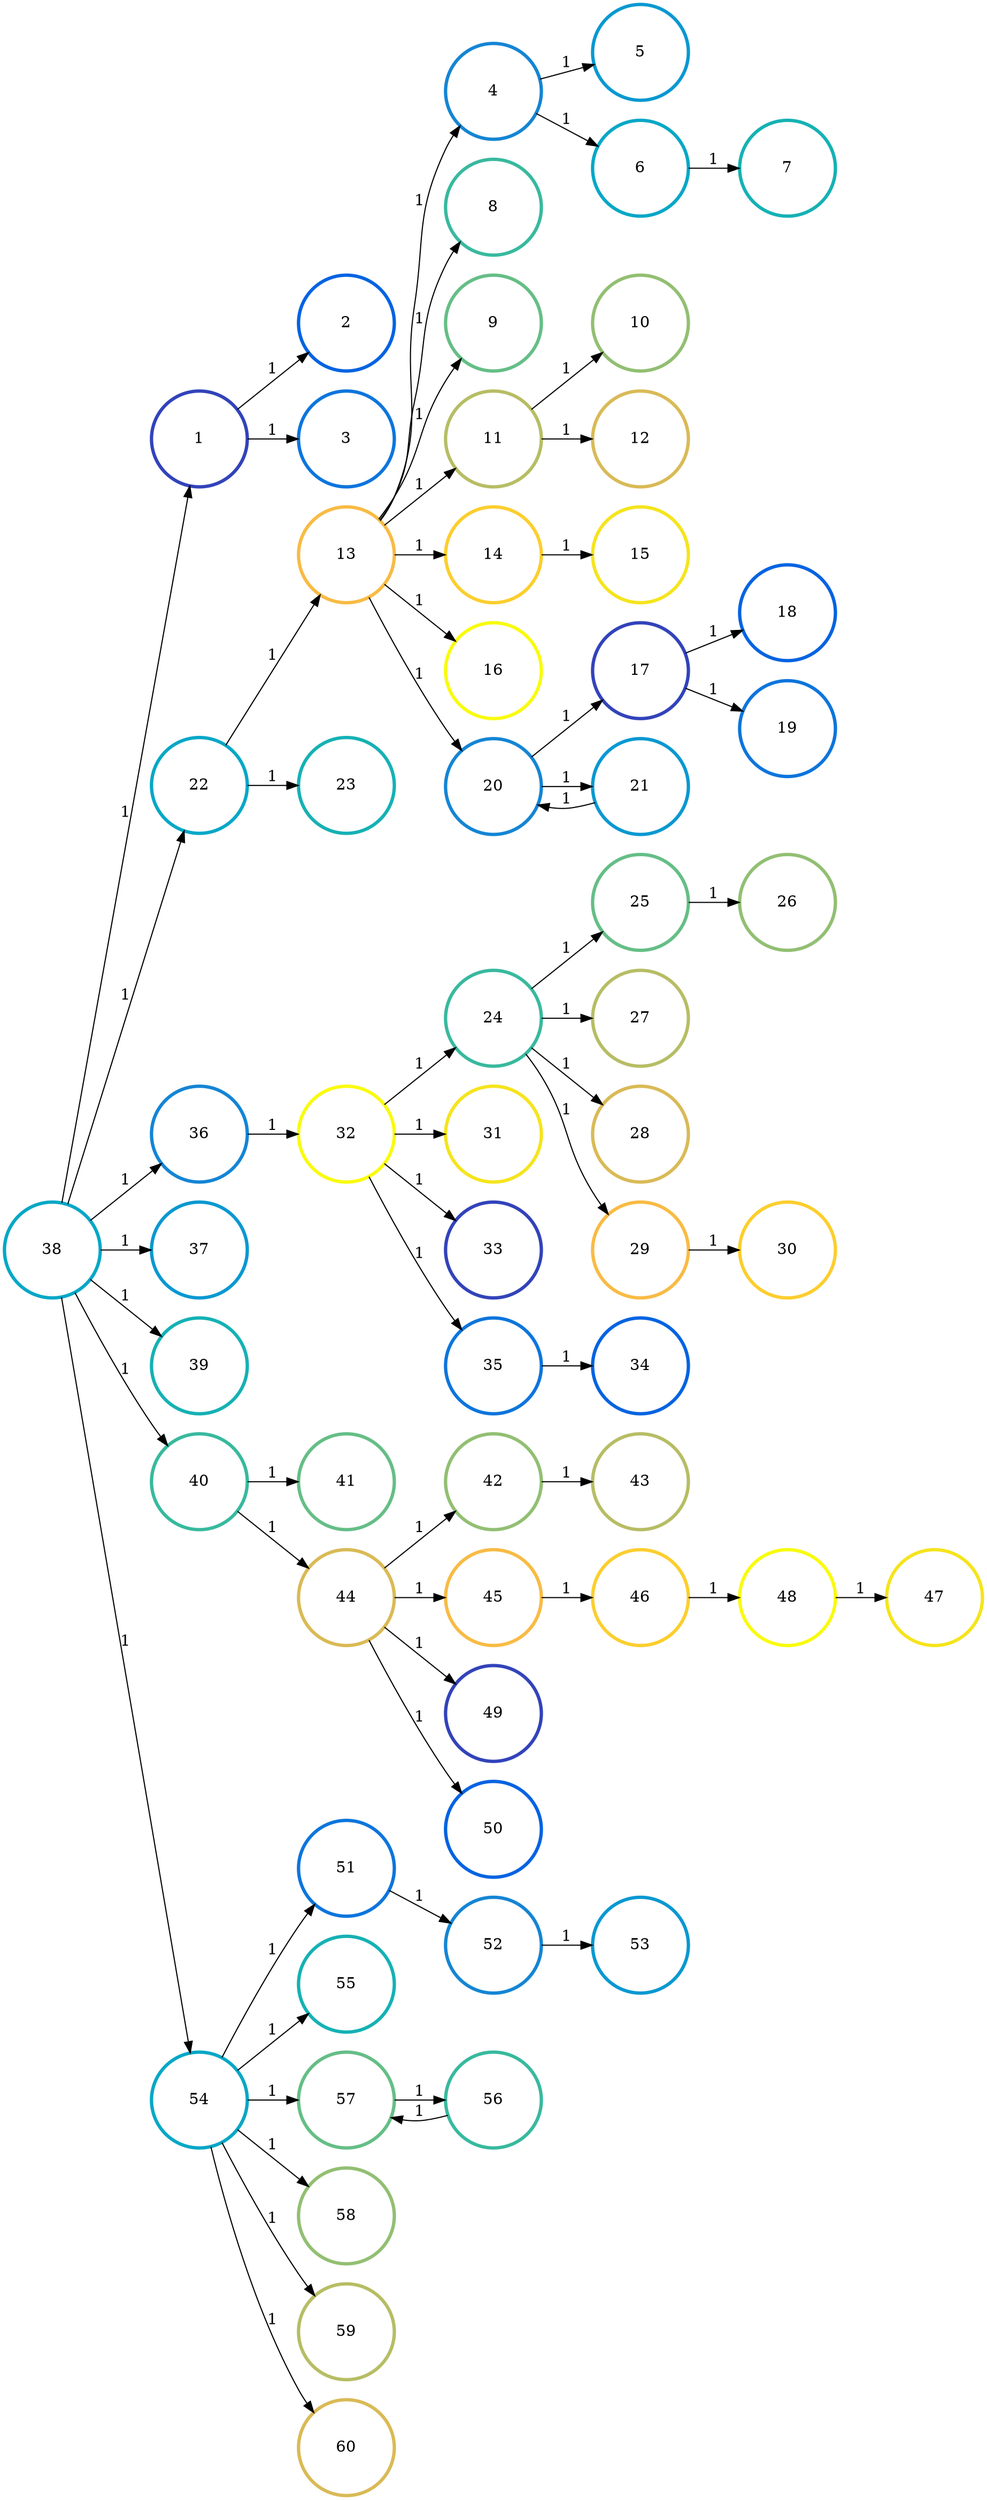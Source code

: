 digraph N {
	overlap="false"
	rankdir="LR"
	0 [label="1",width=1.2,height=1.2,style="",penwidth=3,color="#3243BA"]
	1 [label="2",width=1.2,height=1.2,style="",penwidth=3,color="#0363E1"]
	2 [label="3",width=1.2,height=1.2,style="",penwidth=3,color="#0D75DC"]
	3 [label="4",width=1.2,height=1.2,style="",penwidth=3,color="#1485D4"]
	4 [label="5",width=1.2,height=1.2,style="",penwidth=3,color="#0998D1"]
	5 [label="6",width=1.2,height=1.2,style="",penwidth=3,color="#06A7C6"]
	6 [label="7",width=1.2,height=1.2,style="",penwidth=3,color="#15B1B4"]
	7 [label="8",width=1.2,height=1.2,style="",penwidth=3,color="#38B99E"]
	8 [label="9",width=1.2,height=1.2,style="",penwidth=3,color="#65BE86"]
	9 [label="10",width=1.2,height=1.2,style="",penwidth=3,color="#92BF73"]
	10 [label="11",width=1.2,height=1.2,style="",penwidth=3,color="#B7BD64"]
	11 [label="12",width=1.2,height=1.2,style="",penwidth=3,color="#D9BA56"]
	12 [label="13",width=1.2,height=1.2,style="",penwidth=3,color="#F8BB44"]
	13 [label="14",width=1.2,height=1.2,style="",penwidth=3,color="#FCCE2E"]
	14 [label="15",width=1.2,height=1.2,style="",penwidth=3,color="#F5E41D"]
	15 [label="16",width=1.2,height=1.2,style="",penwidth=3,color="#F9FB0E"]
	16 [label="17",width=1.2,height=1.2,style="",penwidth=3,color="#3243BA"]
	17 [label="18",width=1.2,height=1.2,style="",penwidth=3,color="#0363E1"]
	18 [label="19",width=1.2,height=1.2,style="",penwidth=3,color="#0D75DC"]
	19 [label="20",width=1.2,height=1.2,style="",penwidth=3,color="#1485D4"]
	20 [label="21",width=1.2,height=1.2,style="",penwidth=3,color="#0998D1"]
	21 [label="22",width=1.2,height=1.2,style="",penwidth=3,color="#06A7C6"]
	22 [label="23",width=1.2,height=1.2,style="",penwidth=3,color="#15B1B4"]
	23 [label="24",width=1.2,height=1.2,style="",penwidth=3,color="#38B99E"]
	24 [label="25",width=1.2,height=1.2,style="",penwidth=3,color="#65BE86"]
	25 [label="26",width=1.2,height=1.2,style="",penwidth=3,color="#92BF73"]
	26 [label="27",width=1.2,height=1.2,style="",penwidth=3,color="#B7BD64"]
	27 [label="28",width=1.2,height=1.2,style="",penwidth=3,color="#D9BA56"]
	28 [label="29",width=1.2,height=1.2,style="",penwidth=3,color="#F8BB44"]
	29 [label="30",width=1.2,height=1.2,style="",penwidth=3,color="#FCCE2E"]
	30 [label="31",width=1.2,height=1.2,style="",penwidth=3,color="#F5E41D"]
	31 [label="32",width=1.2,height=1.2,style="",penwidth=3,color="#F9FB0E"]
	32 [label="33",width=1.2,height=1.2,style="",penwidth=3,color="#3243BA"]
	33 [label="34",width=1.2,height=1.2,style="",penwidth=3,color="#0363E1"]
	34 [label="35",width=1.2,height=1.2,style="",penwidth=3,color="#0D75DC"]
	35 [label="36",width=1.2,height=1.2,style="",penwidth=3,color="#1485D4"]
	36 [label="37",width=1.2,height=1.2,style="",penwidth=3,color="#0998D1"]
	37 [label="38",width=1.2,height=1.2,style="",penwidth=3,color="#06A7C6"]
	38 [label="39",width=1.2,height=1.2,style="",penwidth=3,color="#15B1B4"]
	39 [label="40",width=1.2,height=1.2,style="",penwidth=3,color="#38B99E"]
	40 [label="41",width=1.2,height=1.2,style="",penwidth=3,color="#65BE86"]
	41 [label="42",width=1.2,height=1.2,style="",penwidth=3,color="#92BF73"]
	42 [label="43",width=1.2,height=1.2,style="",penwidth=3,color="#B7BD64"]
	43 [label="44",width=1.2,height=1.2,style="",penwidth=3,color="#D9BA56"]
	44 [label="45",width=1.2,height=1.2,style="",penwidth=3,color="#F8BB44"]
	45 [label="46",width=1.2,height=1.2,style="",penwidth=3,color="#FCCE2E"]
	46 [label="47",width=1.2,height=1.2,style="",penwidth=3,color="#F5E41D"]
	47 [label="48",width=1.2,height=1.2,style="",penwidth=3,color="#F9FB0E"]
	48 [label="49",width=1.2,height=1.2,style="",penwidth=3,color="#3243BA"]
	49 [label="50",width=1.2,height=1.2,style="",penwidth=3,color="#0363E1"]
	50 [label="51",width=1.2,height=1.2,style="",penwidth=3,color="#0D75DC"]
	51 [label="52",width=1.2,height=1.2,style="",penwidth=3,color="#1485D4"]
	52 [label="53",width=1.2,height=1.2,style="",penwidth=3,color="#0998D1"]
	53 [label="54",width=1.2,height=1.2,style="",penwidth=3,color="#06A7C6"]
	54 [label="55",width=1.2,height=1.2,style="",penwidth=3,color="#15B1B4"]
	55 [label="56",width=1.2,height=1.2,style="",penwidth=3,color="#38B99E"]
	56 [label="57",width=1.2,height=1.2,style="",penwidth=3,color="#65BE86"]
	57 [label="58",width=1.2,height=1.2,style="",penwidth=3,color="#92BF73"]
	58 [label="59",width=1.2,height=1.2,style="",penwidth=3,color="#B7BD64"]
	59 [label="60",width=1.2,height=1.2,style="",penwidth=3,color="#D9BA56"]
	0 -> 1 [penwidth=1,color=black,label="1"]
	0 -> 2 [penwidth=1,color=black,label="1"]
	3 -> 4 [penwidth=1,color=black,label="1"]
	3 -> 5 [penwidth=1,color=black,label="1"]
	5 -> 6 [penwidth=1,color=black,label="1"]
	10 -> 9 [penwidth=1,color=black,label="1"]
	10 -> 11 [penwidth=1,color=black,label="1"]
	12 -> 3 [penwidth=1,color=black,label="1"]
	12 -> 7 [penwidth=1,color=black,label="1"]
	12 -> 8 [penwidth=1,color=black,label="1"]
	12 -> 10 [penwidth=1,color=black,label="1"]
	12 -> 13 [penwidth=1,color=black,label="1"]
	12 -> 15 [penwidth=1,color=black,label="1"]
	12 -> 19 [penwidth=1,color=black,label="1"]
	13 -> 14 [penwidth=1,color=black,label="1"]
	16 -> 17 [penwidth=1,color=black,label="1"]
	16 -> 18 [penwidth=1,color=black,label="1"]
	19 -> 16 [penwidth=1,color=black,label="1"]
	19 -> 20 [penwidth=1,color=black,label="1"]
	20 -> 19 [penwidth=1,color=black,label="1"]
	21 -> 12 [penwidth=1,color=black,label="1"]
	21 -> 22 [penwidth=1,color=black,label="1"]
	23 -> 24 [penwidth=1,color=black,label="1"]
	23 -> 26 [penwidth=1,color=black,label="1"]
	23 -> 27 [penwidth=1,color=black,label="1"]
	23 -> 28 [penwidth=1,color=black,label="1"]
	24 -> 25 [penwidth=1,color=black,label="1"]
	28 -> 29 [penwidth=1,color=black,label="1"]
	31 -> 23 [penwidth=1,color=black,label="1"]
	31 -> 30 [penwidth=1,color=black,label="1"]
	31 -> 32 [penwidth=1,color=black,label="1"]
	31 -> 34 [penwidth=1,color=black,label="1"]
	34 -> 33 [penwidth=1,color=black,label="1"]
	35 -> 31 [penwidth=1,color=black,label="1"]
	37 -> 0 [penwidth=1,color=black,label="1"]
	37 -> 21 [penwidth=1,color=black,label="1"]
	37 -> 35 [penwidth=1,color=black,label="1"]
	37 -> 36 [penwidth=1,color=black,label="1"]
	37 -> 38 [penwidth=1,color=black,label="1"]
	37 -> 39 [penwidth=1,color=black,label="1"]
	37 -> 53 [penwidth=1,color=black,label="1"]
	39 -> 40 [penwidth=1,color=black,label="1"]
	39 -> 43 [penwidth=1,color=black,label="1"]
	41 -> 42 [penwidth=1,color=black,label="1"]
	43 -> 41 [penwidth=1,color=black,label="1"]
	43 -> 44 [penwidth=1,color=black,label="1"]
	43 -> 48 [penwidth=1,color=black,label="1"]
	43 -> 49 [penwidth=1,color=black,label="1"]
	44 -> 45 [penwidth=1,color=black,label="1"]
	45 -> 47 [penwidth=1,color=black,label="1"]
	47 -> 46 [penwidth=1,color=black,label="1"]
	50 -> 51 [penwidth=1,color=black,label="1"]
	51 -> 52 [penwidth=1,color=black,label="1"]
	53 -> 50 [penwidth=1,color=black,label="1"]
	53 -> 54 [penwidth=1,color=black,label="1"]
	53 -> 56 [penwidth=1,color=black,label="1"]
	53 -> 57 [penwidth=1,color=black,label="1"]
	53 -> 58 [penwidth=1,color=black,label="1"]
	53 -> 59 [penwidth=1,color=black,label="1"]
	55 -> 56 [penwidth=1,color=black,label="1"]
	56 -> 55 [penwidth=1,color=black,label="1"]
}
